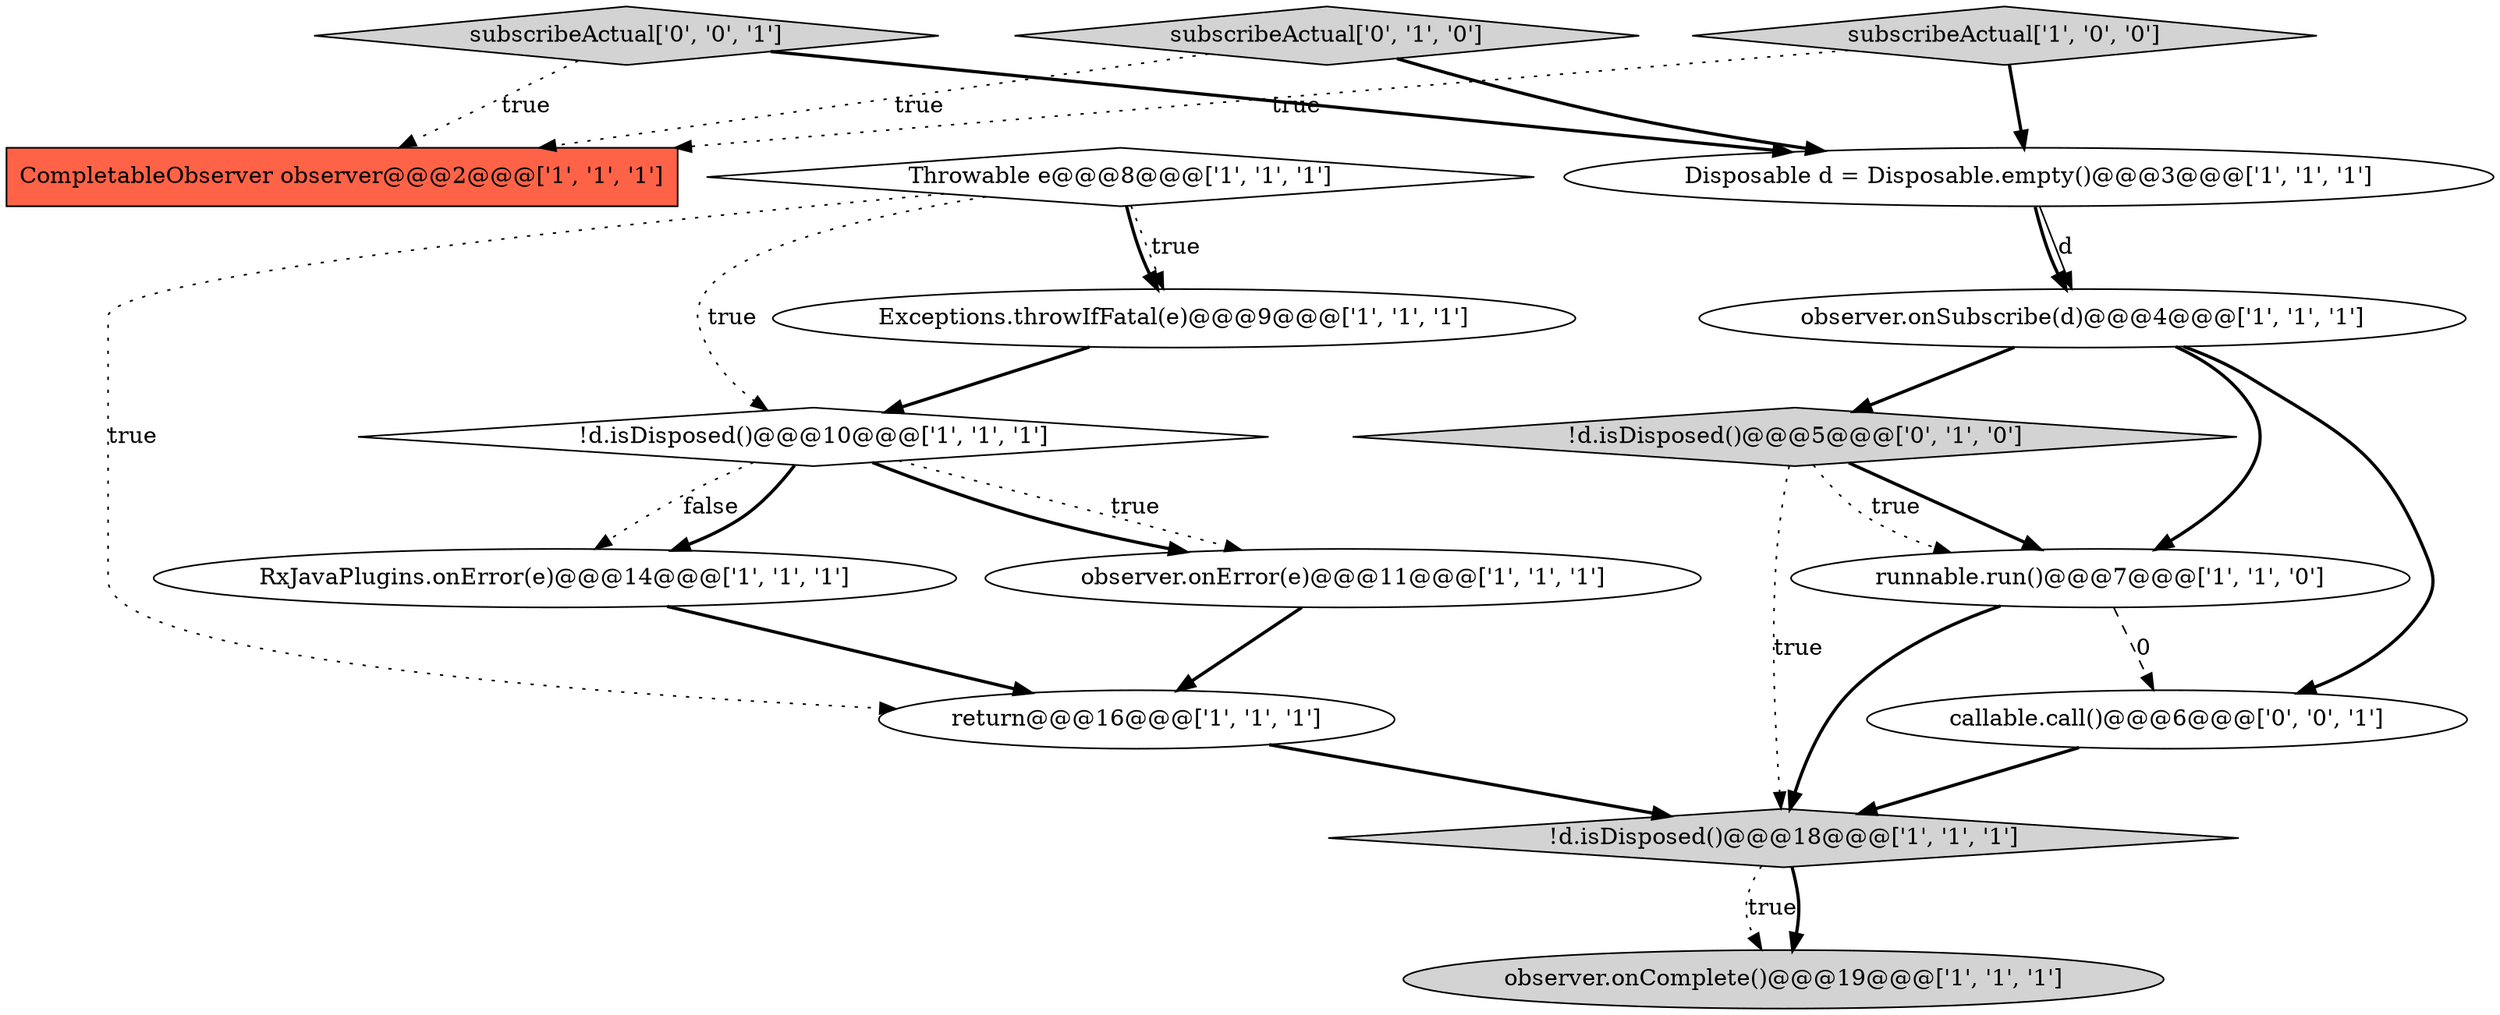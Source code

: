 digraph {
9 [style = filled, label = "observer.onError(e)@@@11@@@['1', '1', '1']", fillcolor = white, shape = ellipse image = "AAA0AAABBB1BBB"];
12 [style = filled, label = "runnable.run()@@@7@@@['1', '1', '0']", fillcolor = white, shape = ellipse image = "AAA0AAABBB1BBB"];
7 [style = filled, label = "Throwable e@@@8@@@['1', '1', '1']", fillcolor = white, shape = diamond image = "AAA0AAABBB1BBB"];
16 [style = filled, label = "callable.call()@@@6@@@['0', '0', '1']", fillcolor = white, shape = ellipse image = "AAA0AAABBB3BBB"];
14 [style = filled, label = "!d.isDisposed()@@@5@@@['0', '1', '0']", fillcolor = lightgray, shape = diamond image = "AAA1AAABBB2BBB"];
8 [style = filled, label = "observer.onSubscribe(d)@@@4@@@['1', '1', '1']", fillcolor = white, shape = ellipse image = "AAA0AAABBB1BBB"];
15 [style = filled, label = "subscribeActual['0', '0', '1']", fillcolor = lightgray, shape = diamond image = "AAA0AAABBB3BBB"];
2 [style = filled, label = "subscribeActual['1', '0', '0']", fillcolor = lightgray, shape = diamond image = "AAA0AAABBB1BBB"];
11 [style = filled, label = "!d.isDisposed()@@@10@@@['1', '1', '1']", fillcolor = white, shape = diamond image = "AAA0AAABBB1BBB"];
4 [style = filled, label = "Exceptions.throwIfFatal(e)@@@9@@@['1', '1', '1']", fillcolor = white, shape = ellipse image = "AAA0AAABBB1BBB"];
0 [style = filled, label = "CompletableObserver observer@@@2@@@['1', '1', '1']", fillcolor = tomato, shape = box image = "AAA0AAABBB1BBB"];
6 [style = filled, label = "!d.isDisposed()@@@18@@@['1', '1', '1']", fillcolor = lightgray, shape = diamond image = "AAA0AAABBB1BBB"];
5 [style = filled, label = "Disposable d = Disposable.empty()@@@3@@@['1', '1', '1']", fillcolor = white, shape = ellipse image = "AAA0AAABBB1BBB"];
10 [style = filled, label = "RxJavaPlugins.onError(e)@@@14@@@['1', '1', '1']", fillcolor = white, shape = ellipse image = "AAA0AAABBB1BBB"];
3 [style = filled, label = "return@@@16@@@['1', '1', '1']", fillcolor = white, shape = ellipse image = "AAA0AAABBB1BBB"];
13 [style = filled, label = "subscribeActual['0', '1', '0']", fillcolor = lightgray, shape = diamond image = "AAA0AAABBB2BBB"];
1 [style = filled, label = "observer.onComplete()@@@19@@@['1', '1', '1']", fillcolor = lightgray, shape = ellipse image = "AAA0AAABBB1BBB"];
8->16 [style = bold, label=""];
11->9 [style = dotted, label="true"];
11->10 [style = dotted, label="false"];
12->16 [style = dashed, label="0"];
8->14 [style = bold, label=""];
7->4 [style = dotted, label="true"];
5->8 [style = bold, label=""];
8->12 [style = bold, label=""];
2->5 [style = bold, label=""];
4->11 [style = bold, label=""];
9->3 [style = bold, label=""];
6->1 [style = dotted, label="true"];
11->9 [style = bold, label=""];
14->12 [style = bold, label=""];
5->8 [style = solid, label="d"];
14->12 [style = dotted, label="true"];
10->3 [style = bold, label=""];
7->11 [style = dotted, label="true"];
3->6 [style = bold, label=""];
14->6 [style = dotted, label="true"];
15->0 [style = dotted, label="true"];
11->10 [style = bold, label=""];
7->4 [style = bold, label=""];
13->0 [style = dotted, label="true"];
16->6 [style = bold, label=""];
15->5 [style = bold, label=""];
2->0 [style = dotted, label="true"];
7->3 [style = dotted, label="true"];
6->1 [style = bold, label=""];
13->5 [style = bold, label=""];
12->6 [style = bold, label=""];
}
